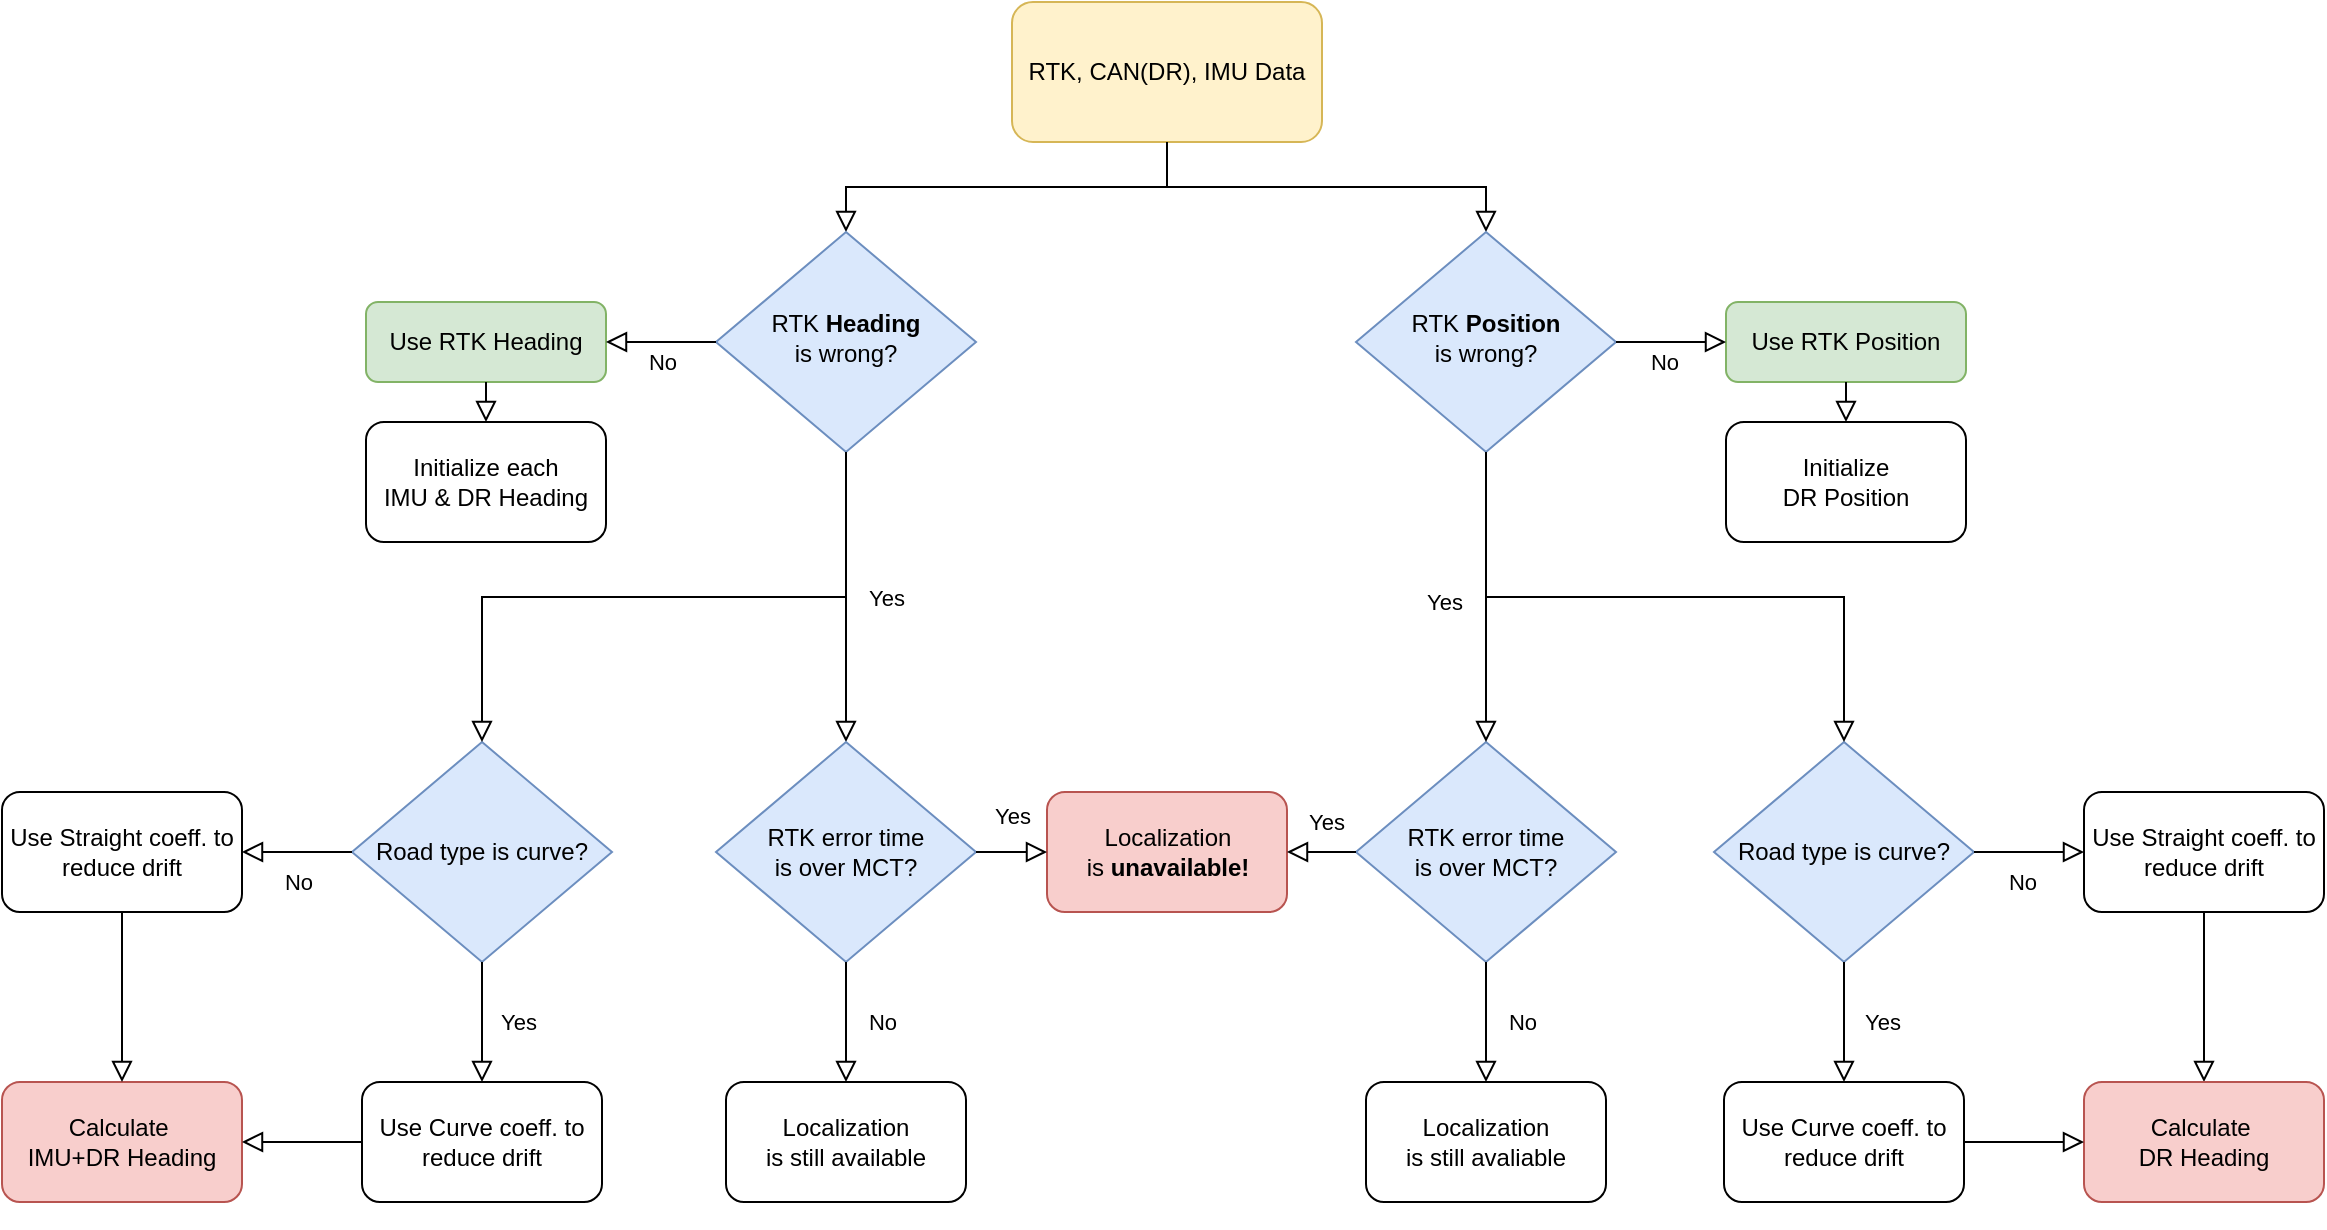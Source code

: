 <mxfile version="24.7.6">
  <diagram id="C5RBs43oDa-KdzZeNtuy" name="Page-1">
    <mxGraphModel dx="2189" dy="759" grid="1" gridSize="10" guides="1" tooltips="1" connect="1" arrows="1" fold="1" page="1" pageScale="1" pageWidth="827" pageHeight="1169" math="0" shadow="0">
      <root>
        <mxCell id="WIyWlLk6GJQsqaUBKTNV-0" />
        <mxCell id="WIyWlLk6GJQsqaUBKTNV-1" parent="WIyWlLk6GJQsqaUBKTNV-0" />
        <mxCell id="WIyWlLk6GJQsqaUBKTNV-2" value="" style="rounded=0;html=1;jettySize=auto;orthogonalLoop=1;fontSize=11;endArrow=block;endFill=0;endSize=8;strokeWidth=1;shadow=0;labelBackgroundColor=none;edgeStyle=orthogonalEdgeStyle;exitX=0.5;exitY=1;exitDx=0;exitDy=0;" parent="WIyWlLk6GJQsqaUBKTNV-1" source="WIyWlLk6GJQsqaUBKTNV-3" target="WIyWlLk6GJQsqaUBKTNV-6" edge="1">
          <mxGeometry relative="1" as="geometry" />
        </mxCell>
        <mxCell id="WIyWlLk6GJQsqaUBKTNV-3" value="RTK, CAN(DR), IMU Data" style="rounded=1;whiteSpace=wrap;html=1;fontSize=12;glass=0;strokeWidth=1;shadow=0;fillColor=#fff2cc;strokeColor=#d6b656;" parent="WIyWlLk6GJQsqaUBKTNV-1" vertex="1">
          <mxGeometry x="243" y="20" width="155" height="70" as="geometry" />
        </mxCell>
        <mxCell id="WIyWlLk6GJQsqaUBKTNV-6" value="RTK &lt;b&gt;Heading&lt;/b&gt;&lt;div&gt;is wrong?&lt;/div&gt;" style="rhombus;whiteSpace=wrap;html=1;shadow=0;fontFamily=Helvetica;fontSize=12;align=center;strokeWidth=1;spacing=6;spacingTop=-4;fillColor=#dae8fc;strokeColor=#6c8ebf;" parent="WIyWlLk6GJQsqaUBKTNV-1" vertex="1">
          <mxGeometry x="95" y="135" width="130" height="110" as="geometry" />
        </mxCell>
        <mxCell id="WIyWlLk6GJQsqaUBKTNV-7" value="Use RTK Heading" style="rounded=1;whiteSpace=wrap;html=1;fontSize=12;glass=0;strokeWidth=1;shadow=0;fillColor=#d5e8d4;strokeColor=#82b366;" parent="WIyWlLk6GJQsqaUBKTNV-1" vertex="1">
          <mxGeometry x="-80" y="170" width="120" height="40" as="geometry" />
        </mxCell>
        <mxCell id="ADJr_JBdrCJEc03PPonC-0" value="Initialize each&lt;div&gt;IMU &amp;amp; DR Heading&lt;/div&gt;" style="rounded=1;whiteSpace=wrap;html=1;" parent="WIyWlLk6GJQsqaUBKTNV-1" vertex="1">
          <mxGeometry x="-80" y="230" width="120" height="60" as="geometry" />
        </mxCell>
        <mxCell id="ADJr_JBdrCJEc03PPonC-3" value="Road type is curve?" style="rhombus;whiteSpace=wrap;html=1;fillColor=#dae8fc;strokeColor=#6c8ebf;" parent="WIyWlLk6GJQsqaUBKTNV-1" vertex="1">
          <mxGeometry x="-87" y="390" width="130" height="110" as="geometry" />
        </mxCell>
        <mxCell id="ADJr_JBdrCJEc03PPonC-7" value="Yes" style="edgeStyle=orthogonalEdgeStyle;rounded=0;html=1;jettySize=auto;orthogonalLoop=1;fontSize=11;endArrow=block;endFill=0;endSize=8;strokeWidth=1;shadow=0;labelBackgroundColor=none;exitX=0.5;exitY=1;exitDx=0;exitDy=0;entryX=0.5;entryY=0;entryDx=0;entryDy=0;" parent="WIyWlLk6GJQsqaUBKTNV-1" source="ADJr_JBdrCJEc03PPonC-3" target="ADJr_JBdrCJEc03PPonC-10" edge="1">
          <mxGeometry y="18" relative="1" as="geometry">
            <mxPoint as="offset" />
            <mxPoint x="297" y="439.5" as="sourcePoint" />
            <mxPoint x="222" y="555" as="targetPoint" />
            <Array as="points" />
          </mxGeometry>
        </mxCell>
        <mxCell id="ADJr_JBdrCJEc03PPonC-9" value="Use Straight coeff. to reduce drift&lt;span style=&quot;color: rgba(0, 0, 0, 0); font-family: monospace; font-size: 0px; text-align: start; text-wrap: nowrap;&quot;&gt;%3CmxGraphModel%3E%3Croot%3E%3CmxCell%20id%3D%220%22%2F%3E%3CmxCell%20id%3D%221%22%20parent%3D%220%22%2F%3E%3CmxCell%20id%3D%222%22%20value%3D%22Yes%22%20style%3D%22edgeStyle%3DorthogonalEdgeStyle%3Brounded%3D0%3Bhtml%3D1%3BjettySize%3Dauto%3BorthogonalLoop%3D1%3BfontSize%3D11%3BendArrow%3Dblock%3BendFill%3D0%3BendSize%3D8%3BstrokeWidth%3D1%3Bshadow%3D0%3BlabelBackgroundColor%3Dnone%3B%22%20edge%3D%221%22%20parent%3D%221%22%3E%3CmxGeometry%20y%3D%2210%22%20relative%3D%221%22%20as%3D%22geometry%22%3E%3CmxPoint%20as%3D%22offset%22%2F%3E%3CmxPoint%20x%3D%22265%22%20y%3D%22474.5%22%20as%3D%22sourcePoint%22%2F%3E%3CmxPoint%20x%3D%22320%22%20y%3D%22474.5%22%20as%3D%22targetPoint%22%2F%3E%3CArray%20as%3D%22points%22%3E%3CmxPoint%20x%3D%22305%22%20y%3D%22474.5%22%2F%3E%3CmxPoint%20x%3D%22305%22%20y%3D%22474.5%22%2F%3E%3C%2FArray%3E%3C%2FmxGeometry%3E%3C%2FmxCell%3E%3C%2Froot%3E%3C%2FmxGraphModel%3E&lt;/span&gt;" style="rounded=1;whiteSpace=wrap;html=1;" parent="WIyWlLk6GJQsqaUBKTNV-1" vertex="1">
          <mxGeometry x="-262" y="415" width="120" height="60" as="geometry" />
        </mxCell>
        <mxCell id="ADJr_JBdrCJEc03PPonC-10" value="&lt;div&gt;&lt;br&gt;&lt;/div&gt;&lt;div&gt;&lt;br&gt;&lt;/div&gt;Use C&lt;span style=&quot;color: rgba(0, 0, 0, 0); font-family: monospace; font-size: 0px; text-align: start; text-wrap: nowrap;&quot;&gt;%3CmxGraphModel%3E%3Croot%3E%3CmxCell%20id%3D%220%22%2F%3E%3CmxCell%20id%3D%221%22%20parent%3D%220%22%2F%3E%3CmxCell%20id%3D%222%22%20value%3D%22Straight%20Coefficent%26lt%3Bspan%20style%3D%26quot%3Bcolor%3A%20rgba(0%2C%200%2C%200%2C%200)%3B%20font-family%3A%20monospace%3B%20font-size%3A%200px%3B%20text-align%3A%20start%3B%20text-wrap%3A%20nowrap%3B%26quot%3B%26gt%3B%253CmxGraphModel%253E%253Croot%253E%253CmxCell%2520id%253D%25220%2522%252F%253E%253CmxCell%2520id%253D%25221%2522%2520parent%253D%25220%2522%252F%253E%253CmxCell%2520id%253D%25222%2522%2520value%253D%2522Yes%2522%2520style%253D%2522edgeStyle%253DorthogonalEdgeStyle%253Brounded%253D0%253Bhtml%253D1%253BjettySize%253Dauto%253BorthogonalLoop%253D1%253BfontSize%253D11%253BendArrow%253Dblock%253BendFill%253D0%253BendSize%253D8%253BstrokeWidth%253D1%253Bshadow%253D0%253BlabelBackgroundColor%253Dnone%253B%2522%2520edge%253D%25221%2522%2520parent%253D%25221%2522%253E%253CmxGeometry%2520y%253D%252210%2522%2520relative%253D%25221%2522%2520as%253D%2522geometry%2522%253E%253CmxPoint%2520as%253D%2522offset%2522%252F%253E%253CmxPoint%2520x%253D%2522265%2522%2520y%253D%2522474.5%2522%2520as%253D%2522sourcePoint%2522%252F%253E%253CmxPoint%2520x%253D%2522320%2522%2520y%253D%2522474.5%2522%2520as%253D%2522targetPoint%2522%252F%253E%253CArray%2520as%253D%2522points%2522%253E%253CmxPoint%2520x%253D%2522305%2522%2520y%253D%2522474.5%2522%252F%253E%253CmxPoint%2520x%253D%2522305%2522%2520y%253D%2522474.5%2522%252F%253E%253C%252FArray%253E%253C%252FmxGeometry%253E%253C%252FmxCell%253E%253C%252Froot%253E%253C%252FmxGraphModel%253E%26lt%3B%2Fspan%26gt%3B%22%20style%3D%22rounded%3D1%3BwhiteSpace%3Dwrap%3Bhtml%3D1%3B%22%20vertex%3D%221%22%20parent%3D%221%22%3E%3CmxGeometry%20x%3D%22320%22%20y%3D%22445%22%20width%3D%22120%22%20height%3D%2260%22%20as%3D%22geometry%22%2F%3E%3C%2FmxCell%3E%3C%2Froot%3E%3C%2FmxGraphModel%3E&lt;/span&gt;urve coeff. to reduce drift&lt;div&gt;&lt;span style=&quot;color: rgba(0, 0, 0, 0); font-family: monospace; font-size: 0px; text-align: start; text-wrap: nowrap;&quot;&gt;t%3CmxGraphModel%3E%3Croot%3E%3CmxCell%20id%3D%220%22%2F%3E%3CmxCell%20id%3D%221%22%20parent%3D%220%22%2F%3E%3CmxCell%20id%3D%222%22%20value%3D%22Yes%22%20style%3D%22edgeStyle%3DorthogonalEdgeStyle%3Brounded%3D0%3Bhtml%3D1%3BjettySize%3Dauto%3BorthogonalLoop%3D1%3BfontSize%3D11%3BendArrow%3Dblock%3BendFill%3D0%3BendSize%3D8%3BstrokeWidth%3D1%3Bshadow%3D0%3BlabelBackgroundColor%3Dnone%3B%22%20edge%3D%221%22%20parent%3D%221%22%3E%3CmxGeometry%20y%3D%2210%22%20relative%3D%221%22%20as%3D%22geometry%22%3E%3CmxPoint%20as%3D%22offset%22%2F%3E%3CmxPoint%20x%3D%22265%22%20y%3D%22474.5%22%20as%3D%22sourcePoint%22%2F%3E%3CmxPoint%20x%3D%22320%22%20y%3D%22474.5%22%20as%3D%22targetPoint%22%2F%3E%3CArray%20as%3D%22points%22%3E%3CmxPoint%20x%3D%22305%22%20y%3D%22474.5%22%2F%3E%3CmxPoint%20x%3D%22305%22%20y%3D%22474.5%22%2F%3E%3C%2FArray%3E%3C%2FmxGeometry%3E%3C%2FmxCell%3E%3C%2Froot%3E%3C%2FmxGraphModel%3E&lt;/span&gt;&lt;div&gt;&lt;span style=&quot;color: rgba(0, 0, 0, 0); font-family: monospace; font-size: 0px; text-align: start; text-wrap: nowrap;&quot;&gt;\toto&lt;/span&gt;&lt;/div&gt;&lt;/div&gt;" style="rounded=1;whiteSpace=wrap;html=1;" parent="WIyWlLk6GJQsqaUBKTNV-1" vertex="1">
          <mxGeometry x="-82" y="560" width="120" height="60" as="geometry" />
        </mxCell>
        <mxCell id="ADJr_JBdrCJEc03PPonC-11" value="&lt;div&gt;Calculate&amp;nbsp;&lt;/div&gt;&lt;div&gt;IMU+DR Heading&lt;/div&gt;" style="rounded=1;whiteSpace=wrap;html=1;fillColor=#f8cecc;strokeColor=#b85450;" parent="WIyWlLk6GJQsqaUBKTNV-1" vertex="1">
          <mxGeometry x="-262" y="560" width="120" height="60" as="geometry" />
        </mxCell>
        <mxCell id="k3mf-pVSf9zeEJyY55Ki-4" value="" style="rounded=0;html=1;jettySize=auto;orthogonalLoop=1;fontSize=11;endArrow=block;endFill=0;endSize=8;strokeWidth=1;shadow=0;labelBackgroundColor=none;edgeStyle=orthogonalEdgeStyle;exitX=0.5;exitY=1;exitDx=0;exitDy=0;" parent="WIyWlLk6GJQsqaUBKTNV-1" source="WIyWlLk6GJQsqaUBKTNV-3" target="k3mf-pVSf9zeEJyY55Ki-5" edge="1">
          <mxGeometry relative="1" as="geometry">
            <mxPoint x="273" y="40" as="sourcePoint" />
          </mxGeometry>
        </mxCell>
        <mxCell id="k3mf-pVSf9zeEJyY55Ki-5" value="RTK &lt;b&gt;Position&lt;/b&gt;&lt;div&gt;is wrong?&lt;/div&gt;" style="rhombus;whiteSpace=wrap;html=1;shadow=0;fontFamily=Helvetica;fontSize=12;align=center;strokeWidth=1;spacing=6;spacingTop=-4;fillColor=#dae8fc;strokeColor=#6c8ebf;" parent="WIyWlLk6GJQsqaUBKTNV-1" vertex="1">
          <mxGeometry x="415" y="135" width="130" height="110" as="geometry" />
        </mxCell>
        <mxCell id="k3mf-pVSf9zeEJyY55Ki-7" value="Road type is curve?" style="rhombus;whiteSpace=wrap;html=1;fillColor=#dae8fc;strokeColor=#6c8ebf;" parent="WIyWlLk6GJQsqaUBKTNV-1" vertex="1">
          <mxGeometry x="594" y="390" width="130" height="110" as="geometry" />
        </mxCell>
        <mxCell id="k3mf-pVSf9zeEJyY55Ki-8" value="&lt;div&gt;&lt;br&gt;&lt;/div&gt;&lt;div&gt;&lt;br&gt;&lt;/div&gt;Use C&lt;span style=&quot;color: rgba(0, 0, 0, 0); font-family: monospace; font-size: 0px; text-align: start; text-wrap: nowrap;&quot;&gt;%3CmxGraphModel%3E%3Croot%3E%3CmxCell%20id%3D%220%22%2F%3E%3CmxCell%20id%3D%221%22%20parent%3D%220%22%2F%3E%3CmxCell%20id%3D%222%22%20value%3D%22Straight%20Coefficent%26lt%3Bspan%20style%3D%26quot%3Bcolor%3A%20rgba(0%2C%200%2C%200%2C%200)%3B%20font-family%3A%20monospace%3B%20font-size%3A%200px%3B%20text-align%3A%20start%3B%20text-wrap%3A%20nowrap%3B%26quot%3B%26gt%3B%253CmxGraphModel%253E%253Croot%253E%253CmxCell%2520id%253D%25220%2522%252F%253E%253CmxCell%2520id%253D%25221%2522%2520parent%253D%25220%2522%252F%253E%253CmxCell%2520id%253D%25222%2522%2520value%253D%2522Yes%2522%2520style%253D%2522edgeStyle%253DorthogonalEdgeStyle%253Brounded%253D0%253Bhtml%253D1%253BjettySize%253Dauto%253BorthogonalLoop%253D1%253BfontSize%253D11%253BendArrow%253Dblock%253BendFill%253D0%253BendSize%253D8%253BstrokeWidth%253D1%253Bshadow%253D0%253BlabelBackgroundColor%253Dnone%253B%2522%2520edge%253D%25221%2522%2520parent%253D%25221%2522%253E%253CmxGeometry%2520y%253D%252210%2522%2520relative%253D%25221%2522%2520as%253D%2522geometry%2522%253E%253CmxPoint%2520as%253D%2522offset%2522%252F%253E%253CmxPoint%2520x%253D%2522265%2522%2520y%253D%2522474.5%2522%2520as%253D%2522sourcePoint%2522%252F%253E%253CmxPoint%2520x%253D%2522320%2522%2520y%253D%2522474.5%2522%2520as%253D%2522targetPoint%2522%252F%253E%253CArray%2520as%253D%2522points%2522%253E%253CmxPoint%2520x%253D%2522305%2522%2520y%253D%2522474.5%2522%252F%253E%253CmxPoint%2520x%253D%2522305%2522%2520y%253D%2522474.5%2522%252F%253E%253C%252FArray%253E%253C%252FmxGeometry%253E%253C%252FmxCell%253E%253C%252Froot%253E%253C%252FmxGraphModel%253E%26lt%3B%2Fspan%26gt%3B%22%20style%3D%22rounded%3D1%3BwhiteSpace%3Dwrap%3Bhtml%3D1%3B%22%20vertex%3D%221%22%20parent%3D%221%22%3E%3CmxGeometry%20x%3D%22320%22%20y%3D%22445%22%20width%3D%22120%22%20height%3D%2260%22%20as%3D%22geometry%22%2F%3E%3C%2FmxCell%3E%3C%2Froot%3E%3C%2FmxGraphModel%3E&lt;/span&gt;urve coeff. to reduce drift&lt;div&gt;&lt;span style=&quot;color: rgba(0, 0, 0, 0); font-family: monospace; font-size: 0px; text-align: start; text-wrap: nowrap;&quot;&gt;t%3CmxGraphModel%3E%3Croot%3E%3CmxCell%20id%3D%220%22%2F%3E%3CmxCell%20id%3D%221%22%20parent%3D%220%22%2F%3E%3CmxCell%20id%3D%222%22%20value%3D%22Yes%22%20style%3D%22edgeStyle%3DorthogonalEdgeStyle%3Brounded%3D0%3Bhtml%3D1%3BjettySize%3Dauto%3BorthogonalLoop%3D1%3BfontSize%3D11%3BendArrow%3Dblock%3BendFill%3D0%3BendSize%3D8%3BstrokeWidth%3D1%3Bshadow%3D0%3BlabelBackgroundColor%3Dnone%3B%22%20edge%3D%221%22%20parent%3D%221%22%3E%3CmxGeometry%20y%3D%2210%22%20relative%3D%221%22%20as%3D%22geometry%22%3E%3CmxPoint%20as%3D%22offset%22%2F%3E%3CmxPoint%20x%3D%22265%22%20y%3D%22474.5%22%20as%3D%22sourcePoint%22%2F%3E%3CmxPoint%20x%3D%22320%22%20y%3D%22474.5%22%20as%3D%22targetPoint%22%2F%3E%3CArray%20as%3D%22points%22%3E%3CmxPoint%20x%3D%22305%22%20y%3D%22474.5%22%2F%3E%3CmxPoint%20x%3D%22305%22%20y%3D%22474.5%22%2F%3E%3C%2FArray%3E%3C%2FmxGeometry%3E%3C%2FmxCell%3E%3C%2Froot%3E%3C%2FmxGraphModel%3E&lt;/span&gt;&lt;div&gt;&lt;span style=&quot;color: rgba(0, 0, 0, 0); font-family: monospace; font-size: 0px; text-align: start; text-wrap: nowrap;&quot;&gt;\toto&lt;/span&gt;&lt;/div&gt;&lt;/div&gt;" style="rounded=1;whiteSpace=wrap;html=1;" parent="WIyWlLk6GJQsqaUBKTNV-1" vertex="1">
          <mxGeometry x="599" y="560" width="120" height="60" as="geometry" />
        </mxCell>
        <mxCell id="k3mf-pVSf9zeEJyY55Ki-10" value="No" style="rounded=0;html=1;jettySize=auto;orthogonalLoop=1;fontSize=11;endArrow=block;endFill=0;endSize=8;strokeWidth=1;shadow=0;labelBackgroundColor=none;edgeStyle=orthogonalEdgeStyle;entryX=1;entryY=0.5;entryDx=0;entryDy=0;exitX=0;exitY=0.5;exitDx=0;exitDy=0;" parent="WIyWlLk6GJQsqaUBKTNV-1" source="WIyWlLk6GJQsqaUBKTNV-6" target="WIyWlLk6GJQsqaUBKTNV-7" edge="1">
          <mxGeometry x="-0.018" y="10" relative="1" as="geometry">
            <mxPoint as="offset" />
            <mxPoint x="232" y="310" as="targetPoint" />
            <mxPoint x="232" y="255" as="sourcePoint" />
            <Array as="points" />
          </mxGeometry>
        </mxCell>
        <mxCell id="k3mf-pVSf9zeEJyY55Ki-11" value="Use RTK Position" style="rounded=1;whiteSpace=wrap;html=1;fontSize=12;glass=0;strokeWidth=1;shadow=0;fillColor=#d5e8d4;strokeColor=#82b366;" parent="WIyWlLk6GJQsqaUBKTNV-1" vertex="1">
          <mxGeometry x="600" y="170" width="120" height="40" as="geometry" />
        </mxCell>
        <mxCell id="k3mf-pVSf9zeEJyY55Ki-12" value="No" style="rounded=0;html=1;jettySize=auto;orthogonalLoop=1;fontSize=11;endArrow=block;endFill=0;endSize=8;strokeWidth=1;shadow=0;labelBackgroundColor=none;edgeStyle=orthogonalEdgeStyle;entryX=0;entryY=0.5;entryDx=0;entryDy=0;exitX=1;exitY=0.5;exitDx=0;exitDy=0;" parent="WIyWlLk6GJQsqaUBKTNV-1" source="k3mf-pVSf9zeEJyY55Ki-5" target="k3mf-pVSf9zeEJyY55Ki-11" edge="1">
          <mxGeometry x="-0.127" y="-10" relative="1" as="geometry">
            <mxPoint as="offset" />
            <mxPoint x="61" y="200" as="targetPoint" />
            <mxPoint x="116" y="200" as="sourcePoint" />
            <Array as="points" />
          </mxGeometry>
        </mxCell>
        <mxCell id="k3mf-pVSf9zeEJyY55Ki-13" value="" style="rounded=0;html=1;jettySize=auto;orthogonalLoop=1;fontSize=11;endArrow=block;endFill=0;endSize=8;strokeWidth=1;shadow=0;labelBackgroundColor=none;edgeStyle=orthogonalEdgeStyle;entryX=0.5;entryY=0;entryDx=0;entryDy=0;exitX=0.5;exitY=1;exitDx=0;exitDy=0;" parent="WIyWlLk6GJQsqaUBKTNV-1" source="WIyWlLk6GJQsqaUBKTNV-7" target="ADJr_JBdrCJEc03PPonC-0" edge="1">
          <mxGeometry y="20" relative="1" as="geometry">
            <mxPoint as="offset" />
            <mxPoint x="232" y="310" as="targetPoint" />
            <mxPoint x="232" y="255" as="sourcePoint" />
          </mxGeometry>
        </mxCell>
        <mxCell id="k3mf-pVSf9zeEJyY55Ki-14" value="No" style="rounded=0;html=1;jettySize=auto;orthogonalLoop=1;fontSize=11;endArrow=block;endFill=0;endSize=8;strokeWidth=1;shadow=0;labelBackgroundColor=none;edgeStyle=orthogonalEdgeStyle;entryX=1;entryY=0.5;entryDx=0;entryDy=0;exitX=0;exitY=0.5;exitDx=0;exitDy=0;" parent="WIyWlLk6GJQsqaUBKTNV-1" source="ADJr_JBdrCJEc03PPonC-3" target="ADJr_JBdrCJEc03PPonC-9" edge="1">
          <mxGeometry x="-0.018" y="15" relative="1" as="geometry">
            <mxPoint as="offset" />
            <mxPoint x="112" y="155" as="targetPoint" />
            <mxPoint x="167" y="155" as="sourcePoint" />
            <Array as="points" />
          </mxGeometry>
        </mxCell>
        <mxCell id="k3mf-pVSf9zeEJyY55Ki-16" value="" style="rounded=0;html=1;jettySize=auto;orthogonalLoop=1;fontSize=11;endArrow=block;endFill=0;endSize=8;strokeWidth=1;shadow=0;labelBackgroundColor=none;edgeStyle=orthogonalEdgeStyle;entryX=1;entryY=0.5;entryDx=0;entryDy=0;exitX=0;exitY=0.5;exitDx=0;exitDy=0;" parent="WIyWlLk6GJQsqaUBKTNV-1" source="ADJr_JBdrCJEc03PPonC-10" target="ADJr_JBdrCJEc03PPonC-11" edge="1">
          <mxGeometry y="20" relative="1" as="geometry">
            <mxPoint as="offset" />
            <mxPoint x="102" y="574.5" as="targetPoint" />
            <mxPoint x="157" y="574.5" as="sourcePoint" />
            <Array as="points" />
          </mxGeometry>
        </mxCell>
        <mxCell id="k3mf-pVSf9zeEJyY55Ki-17" value="" style="rounded=0;html=1;jettySize=auto;orthogonalLoop=1;fontSize=11;endArrow=block;endFill=0;endSize=8;strokeWidth=1;shadow=0;labelBackgroundColor=none;edgeStyle=orthogonalEdgeStyle;entryX=0.5;entryY=0;entryDx=0;entryDy=0;exitX=0.5;exitY=1;exitDx=0;exitDy=0;" parent="WIyWlLk6GJQsqaUBKTNV-1" source="ADJr_JBdrCJEc03PPonC-9" target="ADJr_JBdrCJEc03PPonC-11" edge="1">
          <mxGeometry y="20" relative="1" as="geometry">
            <mxPoint as="offset" />
            <mxPoint x="122" y="450" as="targetPoint" />
            <mxPoint x="177" y="450" as="sourcePoint" />
            <Array as="points" />
          </mxGeometry>
        </mxCell>
        <mxCell id="g65ThYo1-bnV4KrjvjVF-0" value="" style="rounded=0;html=1;jettySize=auto;orthogonalLoop=1;fontSize=11;endArrow=block;endFill=0;endSize=8;strokeWidth=1;shadow=0;labelBackgroundColor=none;edgeStyle=orthogonalEdgeStyle;entryX=0.5;entryY=0;entryDx=0;entryDy=0;exitX=0.5;exitY=1;exitDx=0;exitDy=0;" parent="WIyWlLk6GJQsqaUBKTNV-1" source="k3mf-pVSf9zeEJyY55Ki-5" target="k3mf-pVSf9zeEJyY55Ki-7" edge="1">
          <mxGeometry y="20" relative="1" as="geometry">
            <mxPoint as="offset" />
            <mxPoint x="421" y="300" as="targetPoint" />
            <mxPoint x="181" y="255" as="sourcePoint" />
          </mxGeometry>
        </mxCell>
        <mxCell id="g65ThYo1-bnV4KrjvjVF-2" value="Use Straight coeff. to reduce drift&lt;span style=&quot;color: rgba(0, 0, 0, 0); font-family: monospace; font-size: 0px; text-align: start; text-wrap: nowrap;&quot;&gt;%3CmxGraphModel%3E%3Croot%3E%3CmxCell%20id%3D%220%22%2F%3E%3CmxCell%20id%3D%221%22%20parent%3D%220%22%2F%3E%3CmxCell%20id%3D%222%22%20value%3D%22Yes%22%20style%3D%22edgeStyle%3DorthogonalEdgeStyle%3Brounded%3D0%3Bhtml%3D1%3BjettySize%3Dauto%3BorthogonalLoop%3D1%3BfontSize%3D11%3BendArrow%3Dblock%3BendFill%3D0%3BendSize%3D8%3BstrokeWidth%3D1%3Bshadow%3D0%3BlabelBackgroundColor%3Dnone%3B%22%20edge%3D%221%22%20parent%3D%221%22%3E%3CmxGeometry%20y%3D%2210%22%20relative%3D%221%22%20as%3D%22geometry%22%3E%3CmxPoint%20as%3D%22offset%22%2F%3E%3CmxPoint%20x%3D%22265%22%20y%3D%22474.5%22%20as%3D%22sourcePoint%22%2F%3E%3CmxPoint%20x%3D%22320%22%20y%3D%22474.5%22%20as%3D%22targetPoint%22%2F%3E%3CArray%20as%3D%22points%22%3E%3CmxPoint%20x%3D%22305%22%20y%3D%22474.5%22%2F%3E%3CmxPoint%20x%3D%22305%22%20y%3D%22474.5%22%2F%3E%3C%2FArray%3E%3C%2FmxGeometry%3E%3C%2FmxCell%3E%3C%2Froot%3E%3C%2FmxGraphModel%3E&lt;/span&gt;" style="rounded=1;whiteSpace=wrap;html=1;" parent="WIyWlLk6GJQsqaUBKTNV-1" vertex="1">
          <mxGeometry x="779" y="415" width="120" height="60" as="geometry" />
        </mxCell>
        <mxCell id="g65ThYo1-bnV4KrjvjVF-3" value="Initialize&lt;div&gt;&lt;span style=&quot;background-color: initial;&quot;&gt;DR Position&lt;/span&gt;&lt;/div&gt;" style="rounded=1;whiteSpace=wrap;html=1;" parent="WIyWlLk6GJQsqaUBKTNV-1" vertex="1">
          <mxGeometry x="600" y="230" width="120" height="60" as="geometry" />
        </mxCell>
        <mxCell id="g65ThYo1-bnV4KrjvjVF-4" value="" style="rounded=0;html=1;jettySize=auto;orthogonalLoop=1;fontSize=11;endArrow=block;endFill=0;endSize=8;strokeWidth=1;shadow=0;labelBackgroundColor=none;edgeStyle=orthogonalEdgeStyle;entryX=0.5;entryY=0;entryDx=0;entryDy=0;exitX=0.5;exitY=1;exitDx=0;exitDy=0;" parent="WIyWlLk6GJQsqaUBKTNV-1" source="k3mf-pVSf9zeEJyY55Ki-11" target="g65ThYo1-bnV4KrjvjVF-3" edge="1">
          <mxGeometry y="20" relative="1" as="geometry">
            <mxPoint as="offset" />
            <mxPoint x="1" y="310" as="targetPoint" />
            <mxPoint x="1" y="220" as="sourcePoint" />
          </mxGeometry>
        </mxCell>
        <mxCell id="g65ThYo1-bnV4KrjvjVF-5" value="Yes" style="edgeStyle=orthogonalEdgeStyle;rounded=0;html=1;jettySize=auto;orthogonalLoop=1;fontSize=11;endArrow=block;endFill=0;endSize=8;strokeWidth=1;shadow=0;labelBackgroundColor=none;exitX=0.5;exitY=1;exitDx=0;exitDy=0;entryX=0.5;entryY=0;entryDx=0;entryDy=0;" parent="WIyWlLk6GJQsqaUBKTNV-1" source="k3mf-pVSf9zeEJyY55Ki-7" target="k3mf-pVSf9zeEJyY55Ki-8" edge="1">
          <mxGeometry y="19" relative="1" as="geometry">
            <mxPoint as="offset" />
            <mxPoint x="181" y="495" as="sourcePoint" />
            <mxPoint x="181" y="555" as="targetPoint" />
            <Array as="points" />
          </mxGeometry>
        </mxCell>
        <mxCell id="g65ThYo1-bnV4KrjvjVF-6" value="No" style="rounded=0;html=1;jettySize=auto;orthogonalLoop=1;fontSize=11;endArrow=block;endFill=0;endSize=8;strokeWidth=1;shadow=0;labelBackgroundColor=none;edgeStyle=orthogonalEdgeStyle;entryX=0;entryY=0.5;entryDx=0;entryDy=0;exitX=1;exitY=0.5;exitDx=0;exitDy=0;" parent="WIyWlLk6GJQsqaUBKTNV-1" source="k3mf-pVSf9zeEJyY55Ki-7" target="g65ThYo1-bnV4KrjvjVF-2" edge="1">
          <mxGeometry x="-0.127" y="-15" relative="1" as="geometry">
            <mxPoint as="offset" />
            <mxPoint x="61" y="440" as="targetPoint" />
            <mxPoint x="116" y="440" as="sourcePoint" />
            <Array as="points" />
          </mxGeometry>
        </mxCell>
        <mxCell id="g65ThYo1-bnV4KrjvjVF-7" value="" style="rounded=0;html=1;jettySize=auto;orthogonalLoop=1;fontSize=11;endArrow=block;endFill=0;endSize=8;strokeWidth=1;shadow=0;labelBackgroundColor=none;edgeStyle=orthogonalEdgeStyle;exitX=0.5;exitY=1;exitDx=0;exitDy=0;entryX=0.5;entryY=0;entryDx=0;entryDy=0;" parent="WIyWlLk6GJQsqaUBKTNV-1" source="g65ThYo1-bnV4KrjvjVF-2" edge="1" target="g65ThYo1-bnV4KrjvjVF-8">
          <mxGeometry y="20" relative="1" as="geometry">
            <mxPoint as="offset" />
            <mxPoint x="601" y="545" as="targetPoint" />
            <mxPoint x="1" y="470" as="sourcePoint" />
            <Array as="points" />
          </mxGeometry>
        </mxCell>
        <mxCell id="g65ThYo1-bnV4KrjvjVF-8" value="&lt;div&gt;Calculate&amp;nbsp;&lt;/div&gt;&lt;div&gt;DR Heading&lt;/div&gt;" style="rounded=1;whiteSpace=wrap;html=1;fillColor=#f8cecc;strokeColor=#b85450;" parent="WIyWlLk6GJQsqaUBKTNV-1" vertex="1">
          <mxGeometry x="779" y="560" width="120" height="60" as="geometry" />
        </mxCell>
        <mxCell id="g65ThYo1-bnV4KrjvjVF-10" value="" style="rounded=0;html=1;jettySize=auto;orthogonalLoop=1;fontSize=11;endArrow=block;endFill=0;endSize=8;strokeWidth=1;shadow=0;labelBackgroundColor=none;edgeStyle=orthogonalEdgeStyle;entryX=0;entryY=0.5;entryDx=0;entryDy=0;exitX=1;exitY=0.5;exitDx=0;exitDy=0;" parent="WIyWlLk6GJQsqaUBKTNV-1" source="k3mf-pVSf9zeEJyY55Ki-8" target="g65ThYo1-bnV4KrjvjVF-8" edge="1">
          <mxGeometry y="20" relative="1" as="geometry">
            <mxPoint as="offset" />
            <mxPoint x="61" y="585" as="targetPoint" />
            <mxPoint x="121" y="585" as="sourcePoint" />
            <Array as="points" />
          </mxGeometry>
        </mxCell>
        <mxCell id="Vs-6tF-68gRwK-6Mvc0l-0" value="" style="rounded=0;html=1;jettySize=auto;orthogonalLoop=1;fontSize=11;endArrow=block;endFill=0;endSize=8;strokeWidth=1;shadow=0;labelBackgroundColor=none;edgeStyle=orthogonalEdgeStyle;entryX=0.5;entryY=0;entryDx=0;entryDy=0;exitX=0.5;exitY=1;exitDx=0;exitDy=0;" edge="1" parent="WIyWlLk6GJQsqaUBKTNV-1" source="WIyWlLk6GJQsqaUBKTNV-6" target="ADJr_JBdrCJEc03PPonC-3">
          <mxGeometry y="20" relative="1" as="geometry">
            <mxPoint as="offset" />
            <mxPoint x="431" y="385" as="targetPoint" />
            <mxPoint x="431" y="255" as="sourcePoint" />
          </mxGeometry>
        </mxCell>
        <mxCell id="Vs-6tF-68gRwK-6Mvc0l-1" value="Yes" style="rounded=0;html=1;jettySize=auto;orthogonalLoop=1;fontSize=11;endArrow=block;endFill=0;endSize=8;strokeWidth=1;shadow=0;labelBackgroundColor=none;edgeStyle=orthogonalEdgeStyle;exitX=0.5;exitY=1;exitDx=0;exitDy=0;entryX=0.5;entryY=0;entryDx=0;entryDy=0;" edge="1" parent="WIyWlLk6GJQsqaUBKTNV-1" source="WIyWlLk6GJQsqaUBKTNV-6" target="Vs-6tF-68gRwK-6Mvc0l-2">
          <mxGeometry y="20" relative="1" as="geometry">
            <mxPoint as="offset" />
            <mxPoint x="222" y="390" as="targetPoint" />
            <mxPoint x="441" y="265" as="sourcePoint" />
          </mxGeometry>
        </mxCell>
        <mxCell id="Vs-6tF-68gRwK-6Mvc0l-2" value="RTK error time&lt;div&gt;is over MCT?&lt;/div&gt;" style="rhombus;whiteSpace=wrap;html=1;fillColor=#dae8fc;strokeColor=#6c8ebf;" vertex="1" parent="WIyWlLk6GJQsqaUBKTNV-1">
          <mxGeometry x="95" y="390" width="130" height="110" as="geometry" />
        </mxCell>
        <mxCell id="Vs-6tF-68gRwK-6Mvc0l-3" value="RTK error time&lt;div&gt;is over MCT?&lt;/div&gt;" style="rhombus;whiteSpace=wrap;html=1;fillColor=#dae8fc;strokeColor=#6c8ebf;" vertex="1" parent="WIyWlLk6GJQsqaUBKTNV-1">
          <mxGeometry x="415" y="390" width="130" height="110" as="geometry" />
        </mxCell>
        <mxCell id="Vs-6tF-68gRwK-6Mvc0l-4" value="Yes" style="rounded=0;html=1;jettySize=auto;orthogonalLoop=1;fontSize=11;endArrow=block;endFill=0;endSize=8;strokeWidth=1;shadow=0;labelBackgroundColor=none;edgeStyle=orthogonalEdgeStyle;exitX=0.5;exitY=1;exitDx=0;exitDy=0;entryX=0.5;entryY=0;entryDx=0;entryDy=0;" edge="1" parent="WIyWlLk6GJQsqaUBKTNV-1" source="k3mf-pVSf9zeEJyY55Ki-5" target="Vs-6tF-68gRwK-6Mvc0l-3">
          <mxGeometry x="0.035" y="-21" relative="1" as="geometry">
            <mxPoint as="offset" />
            <mxPoint x="232" y="400" as="targetPoint" />
            <mxPoint x="232" y="255" as="sourcePoint" />
          </mxGeometry>
        </mxCell>
        <mxCell id="Vs-6tF-68gRwK-6Mvc0l-6" value="Localization&lt;div&gt;is &lt;b&gt;unavailable!&lt;/b&gt;&lt;/div&gt;" style="rounded=1;whiteSpace=wrap;html=1;fillColor=#f8cecc;strokeColor=#b85450;" vertex="1" parent="WIyWlLk6GJQsqaUBKTNV-1">
          <mxGeometry x="260.5" y="415" width="120" height="60" as="geometry" />
        </mxCell>
        <mxCell id="Vs-6tF-68gRwK-6Mvc0l-7" value="Yes" style="edgeStyle=orthogonalEdgeStyle;rounded=0;html=1;jettySize=auto;orthogonalLoop=1;fontSize=11;endArrow=block;endFill=0;endSize=8;strokeWidth=1;shadow=0;labelBackgroundColor=none;exitX=1;exitY=0.5;exitDx=0;exitDy=0;entryX=0;entryY=0.5;entryDx=0;entryDy=0;" edge="1" parent="WIyWlLk6GJQsqaUBKTNV-1" source="Vs-6tF-68gRwK-6Mvc0l-2" target="Vs-6tF-68gRwK-6Mvc0l-6">
          <mxGeometry y="18" relative="1" as="geometry">
            <mxPoint as="offset" />
            <mxPoint x="-12" y="510" as="sourcePoint" />
            <mxPoint x="-12" y="570" as="targetPoint" />
            <Array as="points" />
          </mxGeometry>
        </mxCell>
        <mxCell id="Vs-6tF-68gRwK-6Mvc0l-8" value="Yes" style="edgeStyle=orthogonalEdgeStyle;rounded=0;html=1;jettySize=auto;orthogonalLoop=1;fontSize=11;endArrow=block;endFill=0;endSize=8;strokeWidth=1;shadow=0;labelBackgroundColor=none;exitX=0;exitY=0.5;exitDx=0;exitDy=0;entryX=1;entryY=0.5;entryDx=0;entryDy=0;" edge="1" parent="WIyWlLk6GJQsqaUBKTNV-1" source="Vs-6tF-68gRwK-6Mvc0l-3" target="Vs-6tF-68gRwK-6Mvc0l-6">
          <mxGeometry x="-0.13" y="-15" relative="1" as="geometry">
            <mxPoint as="offset" />
            <mxPoint x="-2" y="520" as="sourcePoint" />
            <mxPoint x="-2" y="580" as="targetPoint" />
            <Array as="points" />
          </mxGeometry>
        </mxCell>
        <mxCell id="Vs-6tF-68gRwK-6Mvc0l-9" value="No" style="edgeStyle=orthogonalEdgeStyle;rounded=0;html=1;jettySize=auto;orthogonalLoop=1;fontSize=11;endArrow=block;endFill=0;endSize=8;strokeWidth=1;shadow=0;labelBackgroundColor=none;exitX=0.5;exitY=1;exitDx=0;exitDy=0;entryX=0.5;entryY=0;entryDx=0;entryDy=0;" edge="1" parent="WIyWlLk6GJQsqaUBKTNV-1" source="Vs-6tF-68gRwK-6Mvc0l-2" target="Vs-6tF-68gRwK-6Mvc0l-10">
          <mxGeometry y="18" relative="1" as="geometry">
            <mxPoint as="offset" />
            <mxPoint x="110" y="500" as="sourcePoint" />
            <mxPoint x="110" y="560" as="targetPoint" />
            <Array as="points" />
          </mxGeometry>
        </mxCell>
        <mxCell id="Vs-6tF-68gRwK-6Mvc0l-10" value="&lt;div&gt;Localization&lt;/div&gt;&lt;div&gt;is still available&lt;/div&gt;" style="rounded=1;whiteSpace=wrap;html=1;" vertex="1" parent="WIyWlLk6GJQsqaUBKTNV-1">
          <mxGeometry x="100" y="560" width="120" height="60" as="geometry" />
        </mxCell>
        <mxCell id="Vs-6tF-68gRwK-6Mvc0l-11" value="&lt;div&gt;Localization&lt;/div&gt;&lt;div&gt;is still avaliable&lt;/div&gt;" style="rounded=1;whiteSpace=wrap;html=1;" vertex="1" parent="WIyWlLk6GJQsqaUBKTNV-1">
          <mxGeometry x="420" y="560" width="120" height="60" as="geometry" />
        </mxCell>
        <mxCell id="Vs-6tF-68gRwK-6Mvc0l-13" value="No" style="edgeStyle=orthogonalEdgeStyle;rounded=0;html=1;jettySize=auto;orthogonalLoop=1;fontSize=11;endArrow=block;endFill=0;endSize=8;strokeWidth=1;shadow=0;labelBackgroundColor=none;exitX=0.5;exitY=1;exitDx=0;exitDy=0;entryX=0.5;entryY=0;entryDx=0;entryDy=0;" edge="1" parent="WIyWlLk6GJQsqaUBKTNV-1" source="Vs-6tF-68gRwK-6Mvc0l-3" target="Vs-6tF-68gRwK-6Mvc0l-11">
          <mxGeometry y="18" relative="1" as="geometry">
            <mxPoint as="offset" />
            <mxPoint x="170" y="510" as="sourcePoint" />
            <mxPoint x="170" y="570" as="targetPoint" />
            <Array as="points" />
          </mxGeometry>
        </mxCell>
      </root>
    </mxGraphModel>
  </diagram>
</mxfile>
